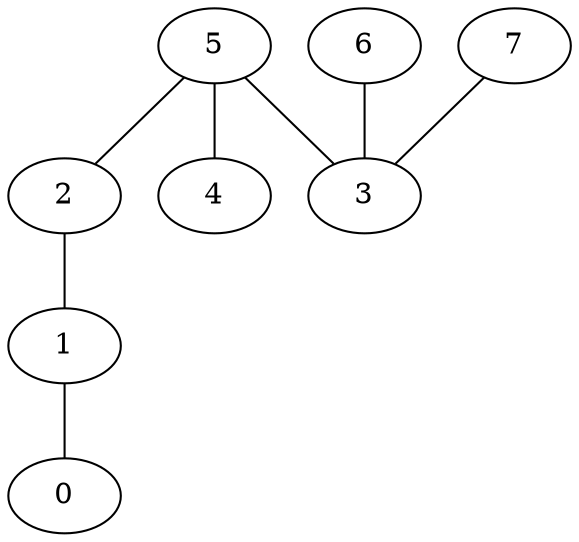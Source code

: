 graph {
    0 [ label = "0" ]
    1 [ label = "1" ]
    2 [ label = "2" ]
    3 [ label = "3" ]
    4 [ label = "4" ]
    5 [ label = "5" ]
    6 [ label = "6" ]
    7 [ label = "7" ]
    1 -- 0 [ ]
    2 -- 1 [ ]
    5 -- 3 [ ]
    5 -- 4 [ ]
    7 -- 3 [ ]
    6 -- 3 [ ]
    5 -- 2 [ ]
}

